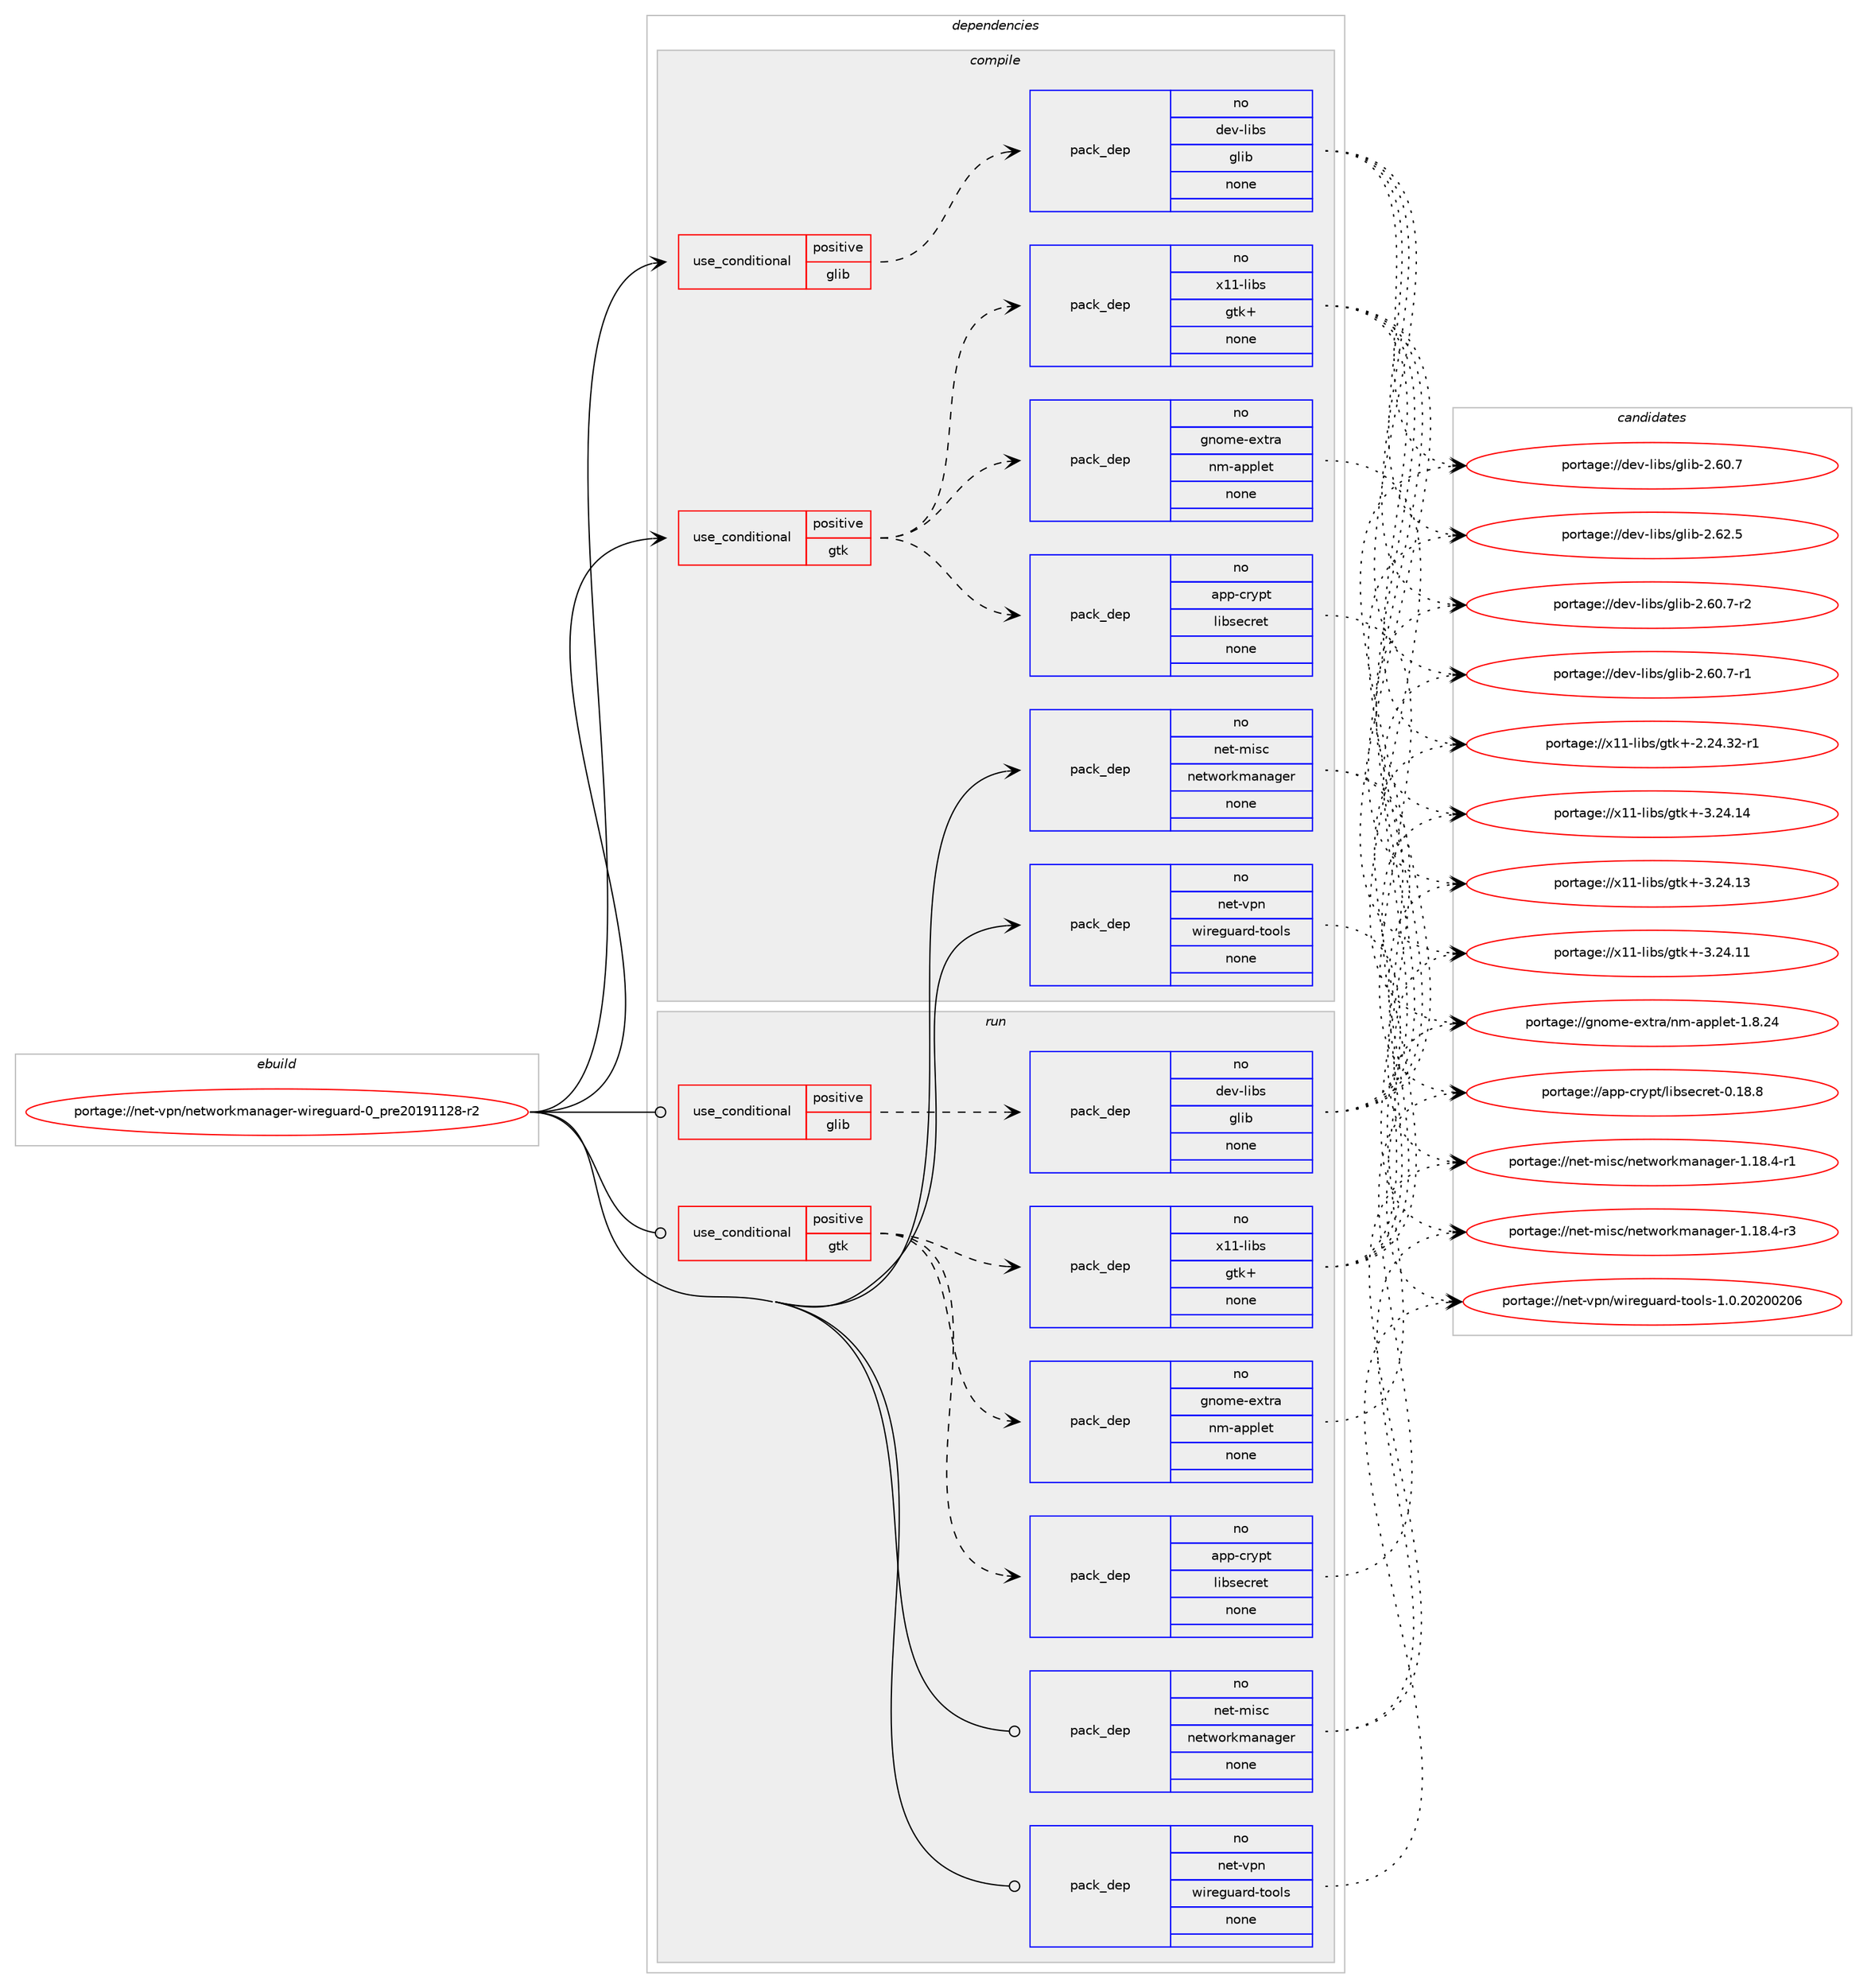 digraph prolog {

# *************
# Graph options
# *************

newrank=true;
concentrate=true;
compound=true;
graph [rankdir=LR,fontname=Helvetica,fontsize=10,ranksep=1.5];#, ranksep=2.5, nodesep=0.2];
edge  [arrowhead=vee];
node  [fontname=Helvetica,fontsize=10];

# **********
# The ebuild
# **********

subgraph cluster_leftcol {
color=gray;
rank=same;
label=<<i>ebuild</i>>;
id [label="portage://net-vpn/networkmanager-wireguard-0_pre20191128-r2", color=red, width=4, href="../net-vpn/networkmanager-wireguard-0_pre20191128-r2.svg"];
}

# ****************
# The dependencies
# ****************

subgraph cluster_midcol {
color=gray;
label=<<i>dependencies</i>>;
subgraph cluster_compile {
fillcolor="#eeeeee";
style=filled;
label=<<i>compile</i>>;
subgraph cond12964 {
dependency66208 [label=<<TABLE BORDER="0" CELLBORDER="1" CELLSPACING="0" CELLPADDING="4"><TR><TD ROWSPAN="3" CELLPADDING="10">use_conditional</TD></TR><TR><TD>positive</TD></TR><TR><TD>glib</TD></TR></TABLE>>, shape=none, color=red];
subgraph pack51921 {
dependency66209 [label=<<TABLE BORDER="0" CELLBORDER="1" CELLSPACING="0" CELLPADDING="4" WIDTH="220"><TR><TD ROWSPAN="6" CELLPADDING="30">pack_dep</TD></TR><TR><TD WIDTH="110">no</TD></TR><TR><TD>dev-libs</TD></TR><TR><TD>glib</TD></TR><TR><TD>none</TD></TR><TR><TD></TD></TR></TABLE>>, shape=none, color=blue];
}
dependency66208:e -> dependency66209:w [weight=20,style="dashed",arrowhead="vee"];
}
id:e -> dependency66208:w [weight=20,style="solid",arrowhead="vee"];
subgraph cond12965 {
dependency66210 [label=<<TABLE BORDER="0" CELLBORDER="1" CELLSPACING="0" CELLPADDING="4"><TR><TD ROWSPAN="3" CELLPADDING="10">use_conditional</TD></TR><TR><TD>positive</TD></TR><TR><TD>gtk</TD></TR></TABLE>>, shape=none, color=red];
subgraph pack51922 {
dependency66211 [label=<<TABLE BORDER="0" CELLBORDER="1" CELLSPACING="0" CELLPADDING="4" WIDTH="220"><TR><TD ROWSPAN="6" CELLPADDING="30">pack_dep</TD></TR><TR><TD WIDTH="110">no</TD></TR><TR><TD>app-crypt</TD></TR><TR><TD>libsecret</TD></TR><TR><TD>none</TD></TR><TR><TD></TD></TR></TABLE>>, shape=none, color=blue];
}
dependency66210:e -> dependency66211:w [weight=20,style="dashed",arrowhead="vee"];
subgraph pack51923 {
dependency66212 [label=<<TABLE BORDER="0" CELLBORDER="1" CELLSPACING="0" CELLPADDING="4" WIDTH="220"><TR><TD ROWSPAN="6" CELLPADDING="30">pack_dep</TD></TR><TR><TD WIDTH="110">no</TD></TR><TR><TD>gnome-extra</TD></TR><TR><TD>nm-applet</TD></TR><TR><TD>none</TD></TR><TR><TD></TD></TR></TABLE>>, shape=none, color=blue];
}
dependency66210:e -> dependency66212:w [weight=20,style="dashed",arrowhead="vee"];
subgraph pack51924 {
dependency66213 [label=<<TABLE BORDER="0" CELLBORDER="1" CELLSPACING="0" CELLPADDING="4" WIDTH="220"><TR><TD ROWSPAN="6" CELLPADDING="30">pack_dep</TD></TR><TR><TD WIDTH="110">no</TD></TR><TR><TD>x11-libs</TD></TR><TR><TD>gtk+</TD></TR><TR><TD>none</TD></TR><TR><TD></TD></TR></TABLE>>, shape=none, color=blue];
}
dependency66210:e -> dependency66213:w [weight=20,style="dashed",arrowhead="vee"];
}
id:e -> dependency66210:w [weight=20,style="solid",arrowhead="vee"];
subgraph pack51925 {
dependency66214 [label=<<TABLE BORDER="0" CELLBORDER="1" CELLSPACING="0" CELLPADDING="4" WIDTH="220"><TR><TD ROWSPAN="6" CELLPADDING="30">pack_dep</TD></TR><TR><TD WIDTH="110">no</TD></TR><TR><TD>net-misc</TD></TR><TR><TD>networkmanager</TD></TR><TR><TD>none</TD></TR><TR><TD></TD></TR></TABLE>>, shape=none, color=blue];
}
id:e -> dependency66214:w [weight=20,style="solid",arrowhead="vee"];
subgraph pack51926 {
dependency66215 [label=<<TABLE BORDER="0" CELLBORDER="1" CELLSPACING="0" CELLPADDING="4" WIDTH="220"><TR><TD ROWSPAN="6" CELLPADDING="30">pack_dep</TD></TR><TR><TD WIDTH="110">no</TD></TR><TR><TD>net-vpn</TD></TR><TR><TD>wireguard-tools</TD></TR><TR><TD>none</TD></TR><TR><TD></TD></TR></TABLE>>, shape=none, color=blue];
}
id:e -> dependency66215:w [weight=20,style="solid",arrowhead="vee"];
}
subgraph cluster_compileandrun {
fillcolor="#eeeeee";
style=filled;
label=<<i>compile and run</i>>;
}
subgraph cluster_run {
fillcolor="#eeeeee";
style=filled;
label=<<i>run</i>>;
subgraph cond12966 {
dependency66216 [label=<<TABLE BORDER="0" CELLBORDER="1" CELLSPACING="0" CELLPADDING="4"><TR><TD ROWSPAN="3" CELLPADDING="10">use_conditional</TD></TR><TR><TD>positive</TD></TR><TR><TD>glib</TD></TR></TABLE>>, shape=none, color=red];
subgraph pack51927 {
dependency66217 [label=<<TABLE BORDER="0" CELLBORDER="1" CELLSPACING="0" CELLPADDING="4" WIDTH="220"><TR><TD ROWSPAN="6" CELLPADDING="30">pack_dep</TD></TR><TR><TD WIDTH="110">no</TD></TR><TR><TD>dev-libs</TD></TR><TR><TD>glib</TD></TR><TR><TD>none</TD></TR><TR><TD></TD></TR></TABLE>>, shape=none, color=blue];
}
dependency66216:e -> dependency66217:w [weight=20,style="dashed",arrowhead="vee"];
}
id:e -> dependency66216:w [weight=20,style="solid",arrowhead="odot"];
subgraph cond12967 {
dependency66218 [label=<<TABLE BORDER="0" CELLBORDER="1" CELLSPACING="0" CELLPADDING="4"><TR><TD ROWSPAN="3" CELLPADDING="10">use_conditional</TD></TR><TR><TD>positive</TD></TR><TR><TD>gtk</TD></TR></TABLE>>, shape=none, color=red];
subgraph pack51928 {
dependency66219 [label=<<TABLE BORDER="0" CELLBORDER="1" CELLSPACING="0" CELLPADDING="4" WIDTH="220"><TR><TD ROWSPAN="6" CELLPADDING="30">pack_dep</TD></TR><TR><TD WIDTH="110">no</TD></TR><TR><TD>app-crypt</TD></TR><TR><TD>libsecret</TD></TR><TR><TD>none</TD></TR><TR><TD></TD></TR></TABLE>>, shape=none, color=blue];
}
dependency66218:e -> dependency66219:w [weight=20,style="dashed",arrowhead="vee"];
subgraph pack51929 {
dependency66220 [label=<<TABLE BORDER="0" CELLBORDER="1" CELLSPACING="0" CELLPADDING="4" WIDTH="220"><TR><TD ROWSPAN="6" CELLPADDING="30">pack_dep</TD></TR><TR><TD WIDTH="110">no</TD></TR><TR><TD>gnome-extra</TD></TR><TR><TD>nm-applet</TD></TR><TR><TD>none</TD></TR><TR><TD></TD></TR></TABLE>>, shape=none, color=blue];
}
dependency66218:e -> dependency66220:w [weight=20,style="dashed",arrowhead="vee"];
subgraph pack51930 {
dependency66221 [label=<<TABLE BORDER="0" CELLBORDER="1" CELLSPACING="0" CELLPADDING="4" WIDTH="220"><TR><TD ROWSPAN="6" CELLPADDING="30">pack_dep</TD></TR><TR><TD WIDTH="110">no</TD></TR><TR><TD>x11-libs</TD></TR><TR><TD>gtk+</TD></TR><TR><TD>none</TD></TR><TR><TD></TD></TR></TABLE>>, shape=none, color=blue];
}
dependency66218:e -> dependency66221:w [weight=20,style="dashed",arrowhead="vee"];
}
id:e -> dependency66218:w [weight=20,style="solid",arrowhead="odot"];
subgraph pack51931 {
dependency66222 [label=<<TABLE BORDER="0" CELLBORDER="1" CELLSPACING="0" CELLPADDING="4" WIDTH="220"><TR><TD ROWSPAN="6" CELLPADDING="30">pack_dep</TD></TR><TR><TD WIDTH="110">no</TD></TR><TR><TD>net-misc</TD></TR><TR><TD>networkmanager</TD></TR><TR><TD>none</TD></TR><TR><TD></TD></TR></TABLE>>, shape=none, color=blue];
}
id:e -> dependency66222:w [weight=20,style="solid",arrowhead="odot"];
subgraph pack51932 {
dependency66223 [label=<<TABLE BORDER="0" CELLBORDER="1" CELLSPACING="0" CELLPADDING="4" WIDTH="220"><TR><TD ROWSPAN="6" CELLPADDING="30">pack_dep</TD></TR><TR><TD WIDTH="110">no</TD></TR><TR><TD>net-vpn</TD></TR><TR><TD>wireguard-tools</TD></TR><TR><TD>none</TD></TR><TR><TD></TD></TR></TABLE>>, shape=none, color=blue];
}
id:e -> dependency66223:w [weight=20,style="solid",arrowhead="odot"];
}
}

# **************
# The candidates
# **************

subgraph cluster_choices {
rank=same;
color=gray;
label=<<i>candidates</i>>;

subgraph choice51921 {
color=black;
nodesep=1;
choice1001011184510810598115471031081059845504654504653 [label="portage://dev-libs/glib-2.62.5", color=red, width=4,href="../dev-libs/glib-2.62.5.svg"];
choice10010111845108105981154710310810598455046544846554511450 [label="portage://dev-libs/glib-2.60.7-r2", color=red, width=4,href="../dev-libs/glib-2.60.7-r2.svg"];
choice10010111845108105981154710310810598455046544846554511449 [label="portage://dev-libs/glib-2.60.7-r1", color=red, width=4,href="../dev-libs/glib-2.60.7-r1.svg"];
choice1001011184510810598115471031081059845504654484655 [label="portage://dev-libs/glib-2.60.7", color=red, width=4,href="../dev-libs/glib-2.60.7.svg"];
dependency66209:e -> choice1001011184510810598115471031081059845504654504653:w [style=dotted,weight="100"];
dependency66209:e -> choice10010111845108105981154710310810598455046544846554511450:w [style=dotted,weight="100"];
dependency66209:e -> choice10010111845108105981154710310810598455046544846554511449:w [style=dotted,weight="100"];
dependency66209:e -> choice1001011184510810598115471031081059845504654484655:w [style=dotted,weight="100"];
}
subgraph choice51922 {
color=black;
nodesep=1;
choice97112112459911412111211647108105981151019911410111645484649564656 [label="portage://app-crypt/libsecret-0.18.8", color=red, width=4,href="../app-crypt/libsecret-0.18.8.svg"];
dependency66211:e -> choice97112112459911412111211647108105981151019911410111645484649564656:w [style=dotted,weight="100"];
}
subgraph choice51923 {
color=black;
nodesep=1;
choice103110111109101451011201161149747110109459711211210810111645494656465052 [label="portage://gnome-extra/nm-applet-1.8.24", color=red, width=4,href="../gnome-extra/nm-applet-1.8.24.svg"];
dependency66212:e -> choice103110111109101451011201161149747110109459711211210810111645494656465052:w [style=dotted,weight="100"];
}
subgraph choice51924 {
color=black;
nodesep=1;
choice1204949451081059811547103116107434551465052464952 [label="portage://x11-libs/gtk+-3.24.14", color=red, width=4,href="../x11-libs/gtk+-3.24.14.svg"];
choice1204949451081059811547103116107434551465052464951 [label="portage://x11-libs/gtk+-3.24.13", color=red, width=4,href="../x11-libs/gtk+-3.24.13.svg"];
choice1204949451081059811547103116107434551465052464949 [label="portage://x11-libs/gtk+-3.24.11", color=red, width=4,href="../x11-libs/gtk+-3.24.11.svg"];
choice12049494510810598115471031161074345504650524651504511449 [label="portage://x11-libs/gtk+-2.24.32-r1", color=red, width=4,href="../x11-libs/gtk+-2.24.32-r1.svg"];
dependency66213:e -> choice1204949451081059811547103116107434551465052464952:w [style=dotted,weight="100"];
dependency66213:e -> choice1204949451081059811547103116107434551465052464951:w [style=dotted,weight="100"];
dependency66213:e -> choice1204949451081059811547103116107434551465052464949:w [style=dotted,weight="100"];
dependency66213:e -> choice12049494510810598115471031161074345504650524651504511449:w [style=dotted,weight="100"];
}
subgraph choice51925 {
color=black;
nodesep=1;
choice1101011164510910511599471101011161191111141071099711097103101114454946495646524511451 [label="portage://net-misc/networkmanager-1.18.4-r3", color=red, width=4,href="../net-misc/networkmanager-1.18.4-r3.svg"];
choice1101011164510910511599471101011161191111141071099711097103101114454946495646524511449 [label="portage://net-misc/networkmanager-1.18.4-r1", color=red, width=4,href="../net-misc/networkmanager-1.18.4-r1.svg"];
dependency66214:e -> choice1101011164510910511599471101011161191111141071099711097103101114454946495646524511451:w [style=dotted,weight="100"];
dependency66214:e -> choice1101011164510910511599471101011161191111141071099711097103101114454946495646524511449:w [style=dotted,weight="100"];
}
subgraph choice51926 {
color=black;
nodesep=1;
choice1101011164511811211047119105114101103117971141004511611111110811545494648465048504848504854 [label="portage://net-vpn/wireguard-tools-1.0.20200206", color=red, width=4,href="../net-vpn/wireguard-tools-1.0.20200206.svg"];
dependency66215:e -> choice1101011164511811211047119105114101103117971141004511611111110811545494648465048504848504854:w [style=dotted,weight="100"];
}
subgraph choice51927 {
color=black;
nodesep=1;
choice1001011184510810598115471031081059845504654504653 [label="portage://dev-libs/glib-2.62.5", color=red, width=4,href="../dev-libs/glib-2.62.5.svg"];
choice10010111845108105981154710310810598455046544846554511450 [label="portage://dev-libs/glib-2.60.7-r2", color=red, width=4,href="../dev-libs/glib-2.60.7-r2.svg"];
choice10010111845108105981154710310810598455046544846554511449 [label="portage://dev-libs/glib-2.60.7-r1", color=red, width=4,href="../dev-libs/glib-2.60.7-r1.svg"];
choice1001011184510810598115471031081059845504654484655 [label="portage://dev-libs/glib-2.60.7", color=red, width=4,href="../dev-libs/glib-2.60.7.svg"];
dependency66217:e -> choice1001011184510810598115471031081059845504654504653:w [style=dotted,weight="100"];
dependency66217:e -> choice10010111845108105981154710310810598455046544846554511450:w [style=dotted,weight="100"];
dependency66217:e -> choice10010111845108105981154710310810598455046544846554511449:w [style=dotted,weight="100"];
dependency66217:e -> choice1001011184510810598115471031081059845504654484655:w [style=dotted,weight="100"];
}
subgraph choice51928 {
color=black;
nodesep=1;
choice97112112459911412111211647108105981151019911410111645484649564656 [label="portage://app-crypt/libsecret-0.18.8", color=red, width=4,href="../app-crypt/libsecret-0.18.8.svg"];
dependency66219:e -> choice97112112459911412111211647108105981151019911410111645484649564656:w [style=dotted,weight="100"];
}
subgraph choice51929 {
color=black;
nodesep=1;
choice103110111109101451011201161149747110109459711211210810111645494656465052 [label="portage://gnome-extra/nm-applet-1.8.24", color=red, width=4,href="../gnome-extra/nm-applet-1.8.24.svg"];
dependency66220:e -> choice103110111109101451011201161149747110109459711211210810111645494656465052:w [style=dotted,weight="100"];
}
subgraph choice51930 {
color=black;
nodesep=1;
choice1204949451081059811547103116107434551465052464952 [label="portage://x11-libs/gtk+-3.24.14", color=red, width=4,href="../x11-libs/gtk+-3.24.14.svg"];
choice1204949451081059811547103116107434551465052464951 [label="portage://x11-libs/gtk+-3.24.13", color=red, width=4,href="../x11-libs/gtk+-3.24.13.svg"];
choice1204949451081059811547103116107434551465052464949 [label="portage://x11-libs/gtk+-3.24.11", color=red, width=4,href="../x11-libs/gtk+-3.24.11.svg"];
choice12049494510810598115471031161074345504650524651504511449 [label="portage://x11-libs/gtk+-2.24.32-r1", color=red, width=4,href="../x11-libs/gtk+-2.24.32-r1.svg"];
dependency66221:e -> choice1204949451081059811547103116107434551465052464952:w [style=dotted,weight="100"];
dependency66221:e -> choice1204949451081059811547103116107434551465052464951:w [style=dotted,weight="100"];
dependency66221:e -> choice1204949451081059811547103116107434551465052464949:w [style=dotted,weight="100"];
dependency66221:e -> choice12049494510810598115471031161074345504650524651504511449:w [style=dotted,weight="100"];
}
subgraph choice51931 {
color=black;
nodesep=1;
choice1101011164510910511599471101011161191111141071099711097103101114454946495646524511451 [label="portage://net-misc/networkmanager-1.18.4-r3", color=red, width=4,href="../net-misc/networkmanager-1.18.4-r3.svg"];
choice1101011164510910511599471101011161191111141071099711097103101114454946495646524511449 [label="portage://net-misc/networkmanager-1.18.4-r1", color=red, width=4,href="../net-misc/networkmanager-1.18.4-r1.svg"];
dependency66222:e -> choice1101011164510910511599471101011161191111141071099711097103101114454946495646524511451:w [style=dotted,weight="100"];
dependency66222:e -> choice1101011164510910511599471101011161191111141071099711097103101114454946495646524511449:w [style=dotted,weight="100"];
}
subgraph choice51932 {
color=black;
nodesep=1;
choice1101011164511811211047119105114101103117971141004511611111110811545494648465048504848504854 [label="portage://net-vpn/wireguard-tools-1.0.20200206", color=red, width=4,href="../net-vpn/wireguard-tools-1.0.20200206.svg"];
dependency66223:e -> choice1101011164511811211047119105114101103117971141004511611111110811545494648465048504848504854:w [style=dotted,weight="100"];
}
}

}
